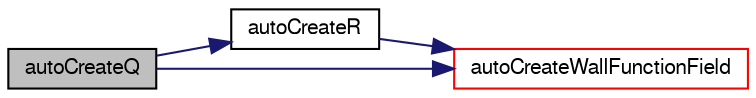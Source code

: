 digraph "autoCreateQ"
{
  bgcolor="transparent";
  edge [fontname="FreeSans",fontsize="10",labelfontname="FreeSans",labelfontsize="10"];
  node [fontname="FreeSans",fontsize="10",shape=record];
  rankdir="LR";
  Node169 [label="autoCreateQ",height=0.2,width=0.4,color="black", fillcolor="grey75", style="filled", fontcolor="black"];
  Node169 -> Node170 [color="midnightblue",fontsize="10",style="solid",fontname="FreeSans"];
  Node170 [label="autoCreateR",height=0.2,width=0.4,color="black",URL="$a21173.html#a28743cca6af3f508abe57fb80be0fa55",tooltip="R. "];
  Node170 -> Node171 [color="midnightblue",fontsize="10",style="solid",fontname="FreeSans"];
  Node171 [label="autoCreateWallFunctionField",height=0.2,width=0.4,color="red",URL="$a21173.html#af8acb44f659f74fe42d41dbfca4e2526",tooltip="Helper function to create the new field. "];
  Node169 -> Node171 [color="midnightblue",fontsize="10",style="solid",fontname="FreeSans"];
}
